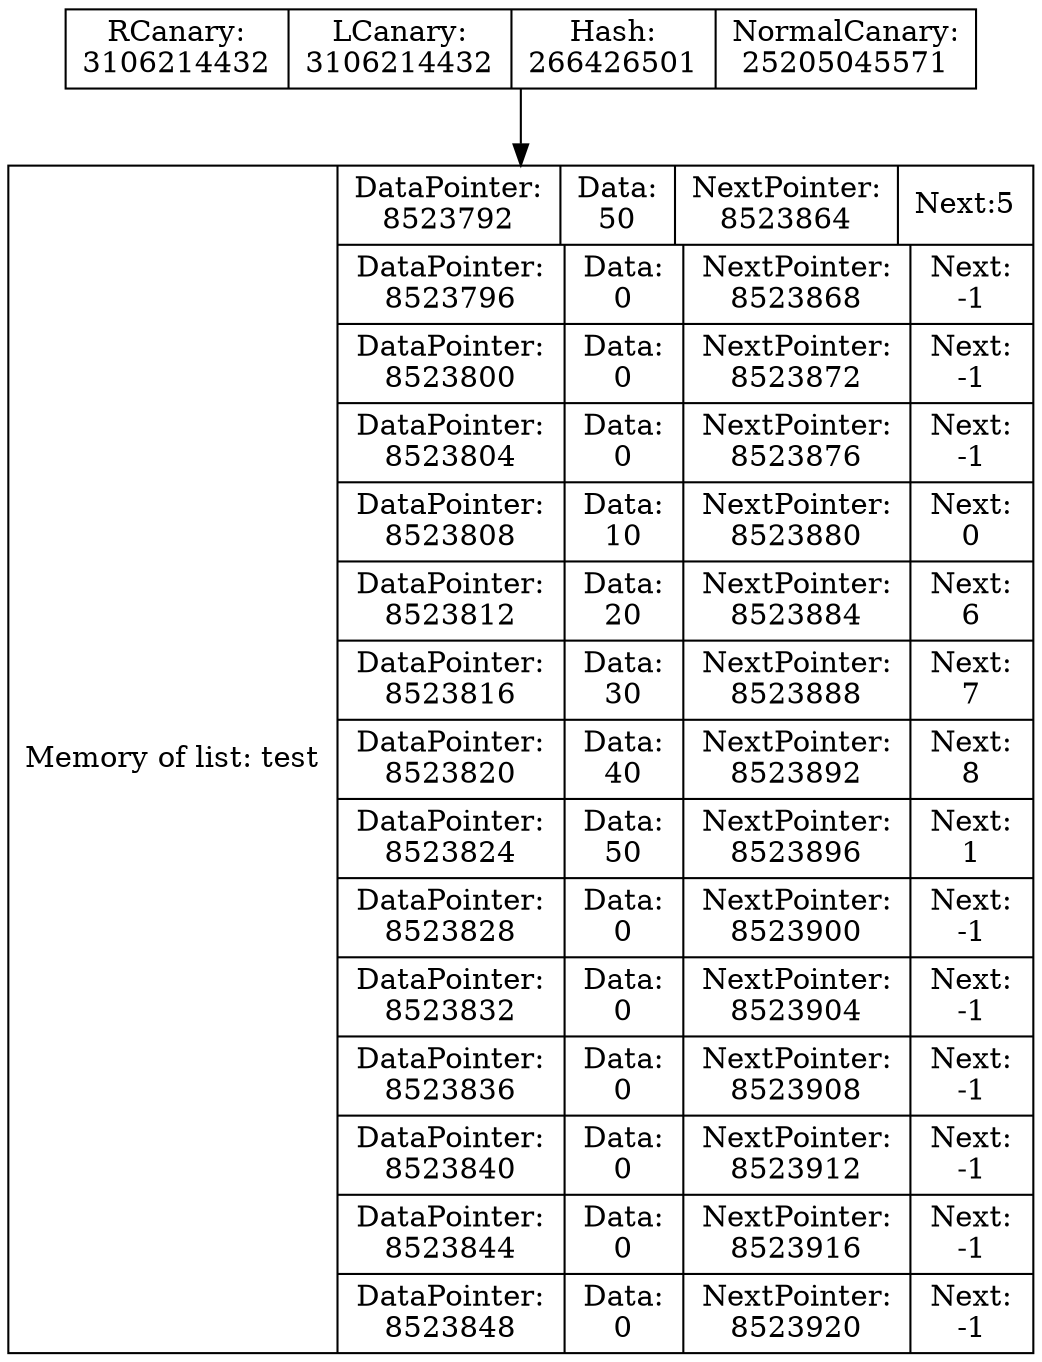 digraph G{
data [shape=record,label="{Memory of list: test} | {{DataPointer:\n8523792 | Data:\n50 | NextPointer:\n8523864 | Next:
5}
| {DataPointer:\n8523796 | Data:\n0 | NextPointer:\n8523868 | Next:\n-1}
| {DataPointer:\n8523800 | Data:\n0 | NextPointer:\n8523872 | Next:\n-1}
| {DataPointer:\n8523804 | Data:\n0 | NextPointer:\n8523876 | Next:\n-1}
| {DataPointer:\n8523808 | Data:\n10 | NextPointer:\n8523880 | Next:\n0}
| {DataPointer:\n8523812 | Data:\n20 | NextPointer:\n8523884 | Next:\n6}
| {DataPointer:\n8523816 | Data:\n30 | NextPointer:\n8523888 | Next:\n7}
| {DataPointer:\n8523820 | Data:\n40 | NextPointer:\n8523892 | Next:\n8}
| {DataPointer:\n8523824 | Data:\n50 | NextPointer:\n8523896 | Next:\n1}
| {DataPointer:\n8523828 | Data:\n0 | NextPointer:\n8523900 | Next:\n-1}
| {DataPointer:\n8523832 | Data:\n0 | NextPointer:\n8523904 | Next:\n-1}
| {DataPointer:\n8523836 | Data:\n0 | NextPointer:\n8523908 | Next:\n-1}
| {DataPointer:\n8523840 | Data:\n0 | NextPointer:\n8523912 | Next:\n-1}
| {DataPointer:\n8523844 | Data:\n0 | NextPointer:\n8523916 | Next:\n-1}
| {DataPointer:\n8523848 | Data:\n0 | NextPointer:\n8523920 | Next:\n-1}
}"];
Shild [shape=record,label=" RCanary:\n3106214432 | LCanary:\n3106214432 | Hash:\n266426501 | NormalCanary:\n25205045571"];
Shild->data
}
